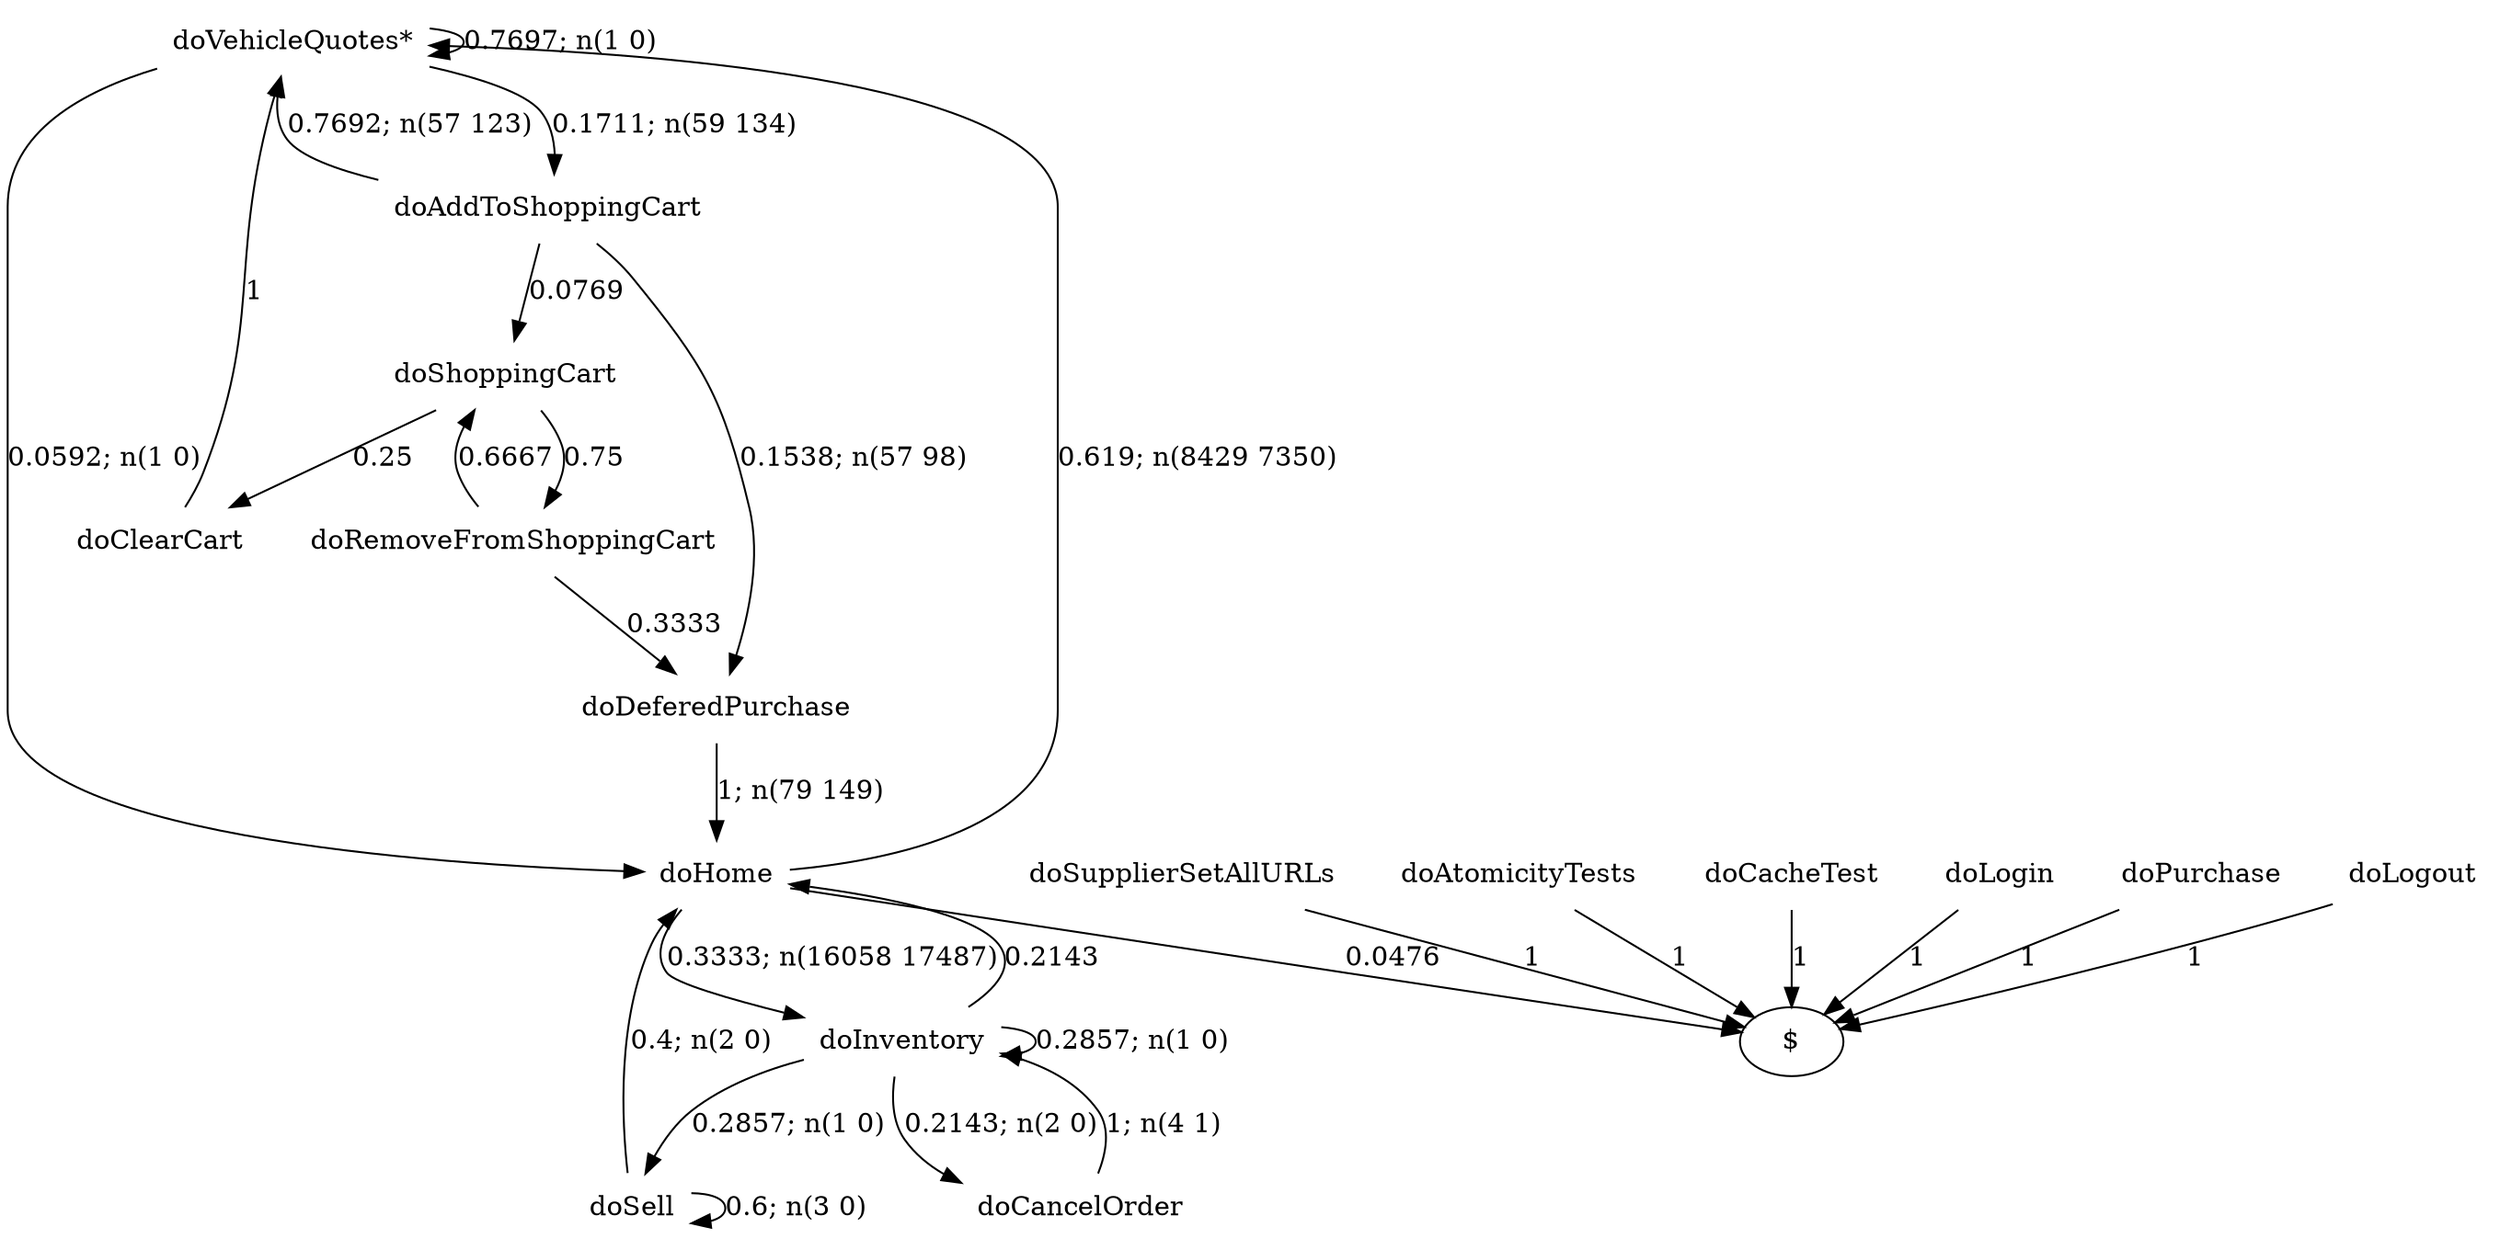 digraph G {"doVehicleQuotes*" [label="doVehicleQuotes*",shape=none];"doSupplierSetAllURLs" [label="doSupplierSetAllURLs",shape=none];"doAtomicityTests" [label="doAtomicityTests",shape=none];"doCacheTest" [label="doCacheTest",shape=none];"doLogin" [label="doLogin",shape=none];"doAddToShoppingCart" [label="doAddToShoppingCart",shape=none];"doDeferedPurchase" [label="doDeferedPurchase",shape=none];"doHome" [label="doHome",shape=none];"doShoppingCart" [label="doShoppingCart",shape=none];"doClearCart" [label="doClearCart",shape=none];"doPurchase" [label="doPurchase",shape=none];"doInventory" [label="doInventory",shape=none];"doSell" [label="doSell",shape=none];"doLogout" [label="doLogout",shape=none];"doCancelOrder" [label="doCancelOrder",shape=none];"doRemoveFromShoppingCart" [label="doRemoveFromShoppingCart",shape=none];"doVehicleQuotes*"->"doVehicleQuotes*" [style=solid,label="0.7697; n(1 0)"];"doVehicleQuotes*"->"doAddToShoppingCart" [style=solid,label="0.1711; n(59 134)"];"doVehicleQuotes*"->"doHome" [style=solid,label="0.0592; n(1 0)"];"doSupplierSetAllURLs"->"$" [style=solid,label="1"];"doAtomicityTests"->"$" [style=solid,label="1"];"doCacheTest"->"$" [style=solid,label="1"];"doLogin"->"$" [style=solid,label="1"];"doAddToShoppingCart"->"doVehicleQuotes*" [style=solid,label="0.7692; n(57 123)"];"doAddToShoppingCart"->"doDeferedPurchase" [style=solid,label="0.1538; n(57 98)"];"doAddToShoppingCart"->"doShoppingCart" [style=solid,label="0.0769"];"doDeferedPurchase"->"doHome" [style=solid,label="1; n(79 149)"];"doHome"->"doVehicleQuotes*" [style=solid,label="0.619; n(8429 7350)"];"doHome"->"doInventory" [style=solid,label="0.3333; n(16058 17487)"];"doHome"->"$" [style=solid,label="0.0476"];"doShoppingCart"->"doClearCart" [style=solid,label="0.25"];"doShoppingCart"->"doRemoveFromShoppingCart" [style=solid,label="0.75"];"doClearCart"->"doVehicleQuotes*" [style=solid,label="1"];"doPurchase"->"$" [style=solid,label="1"];"doInventory"->"doHome" [style=solid,label="0.2143"];"doInventory"->"doInventory" [style=solid,label="0.2857; n(1 0)"];"doInventory"->"doSell" [style=solid,label="0.2857; n(1 0)"];"doInventory"->"doCancelOrder" [style=solid,label="0.2143; n(2 0)"];"doSell"->"doHome" [style=solid,label="0.4; n(2 0)"];"doSell"->"doSell" [style=solid,label="0.6; n(3 0)"];"doLogout"->"$" [style=solid,label="1"];"doCancelOrder"->"doInventory" [style=solid,label="1; n(4 1)"];"doRemoveFromShoppingCart"->"doDeferedPurchase" [style=solid,label="0.3333"];"doRemoveFromShoppingCart"->"doShoppingCart" [style=solid,label="0.6667"];}